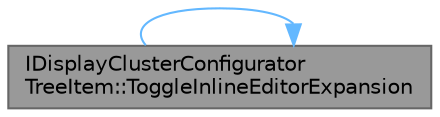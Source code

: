 digraph "IDisplayClusterConfiguratorTreeItem::ToggleInlineEditorExpansion"
{
 // INTERACTIVE_SVG=YES
 // LATEX_PDF_SIZE
  bgcolor="transparent";
  edge [fontname=Helvetica,fontsize=10,labelfontname=Helvetica,labelfontsize=10];
  node [fontname=Helvetica,fontsize=10,shape=box,height=0.2,width=0.4];
  rankdir="LR";
  Node1 [id="Node000001",label="IDisplayClusterConfigurator\lTreeItem::ToggleInlineEditorExpansion",height=0.2,width=0.4,color="gray40", fillcolor="grey60", style="filled", fontcolor="black",tooltip="Toggle the expansion state of the inline editor."];
  Node1 -> Node1 [id="edge1_Node000001_Node000001",color="steelblue1",style="solid",tooltip=" "];
}
